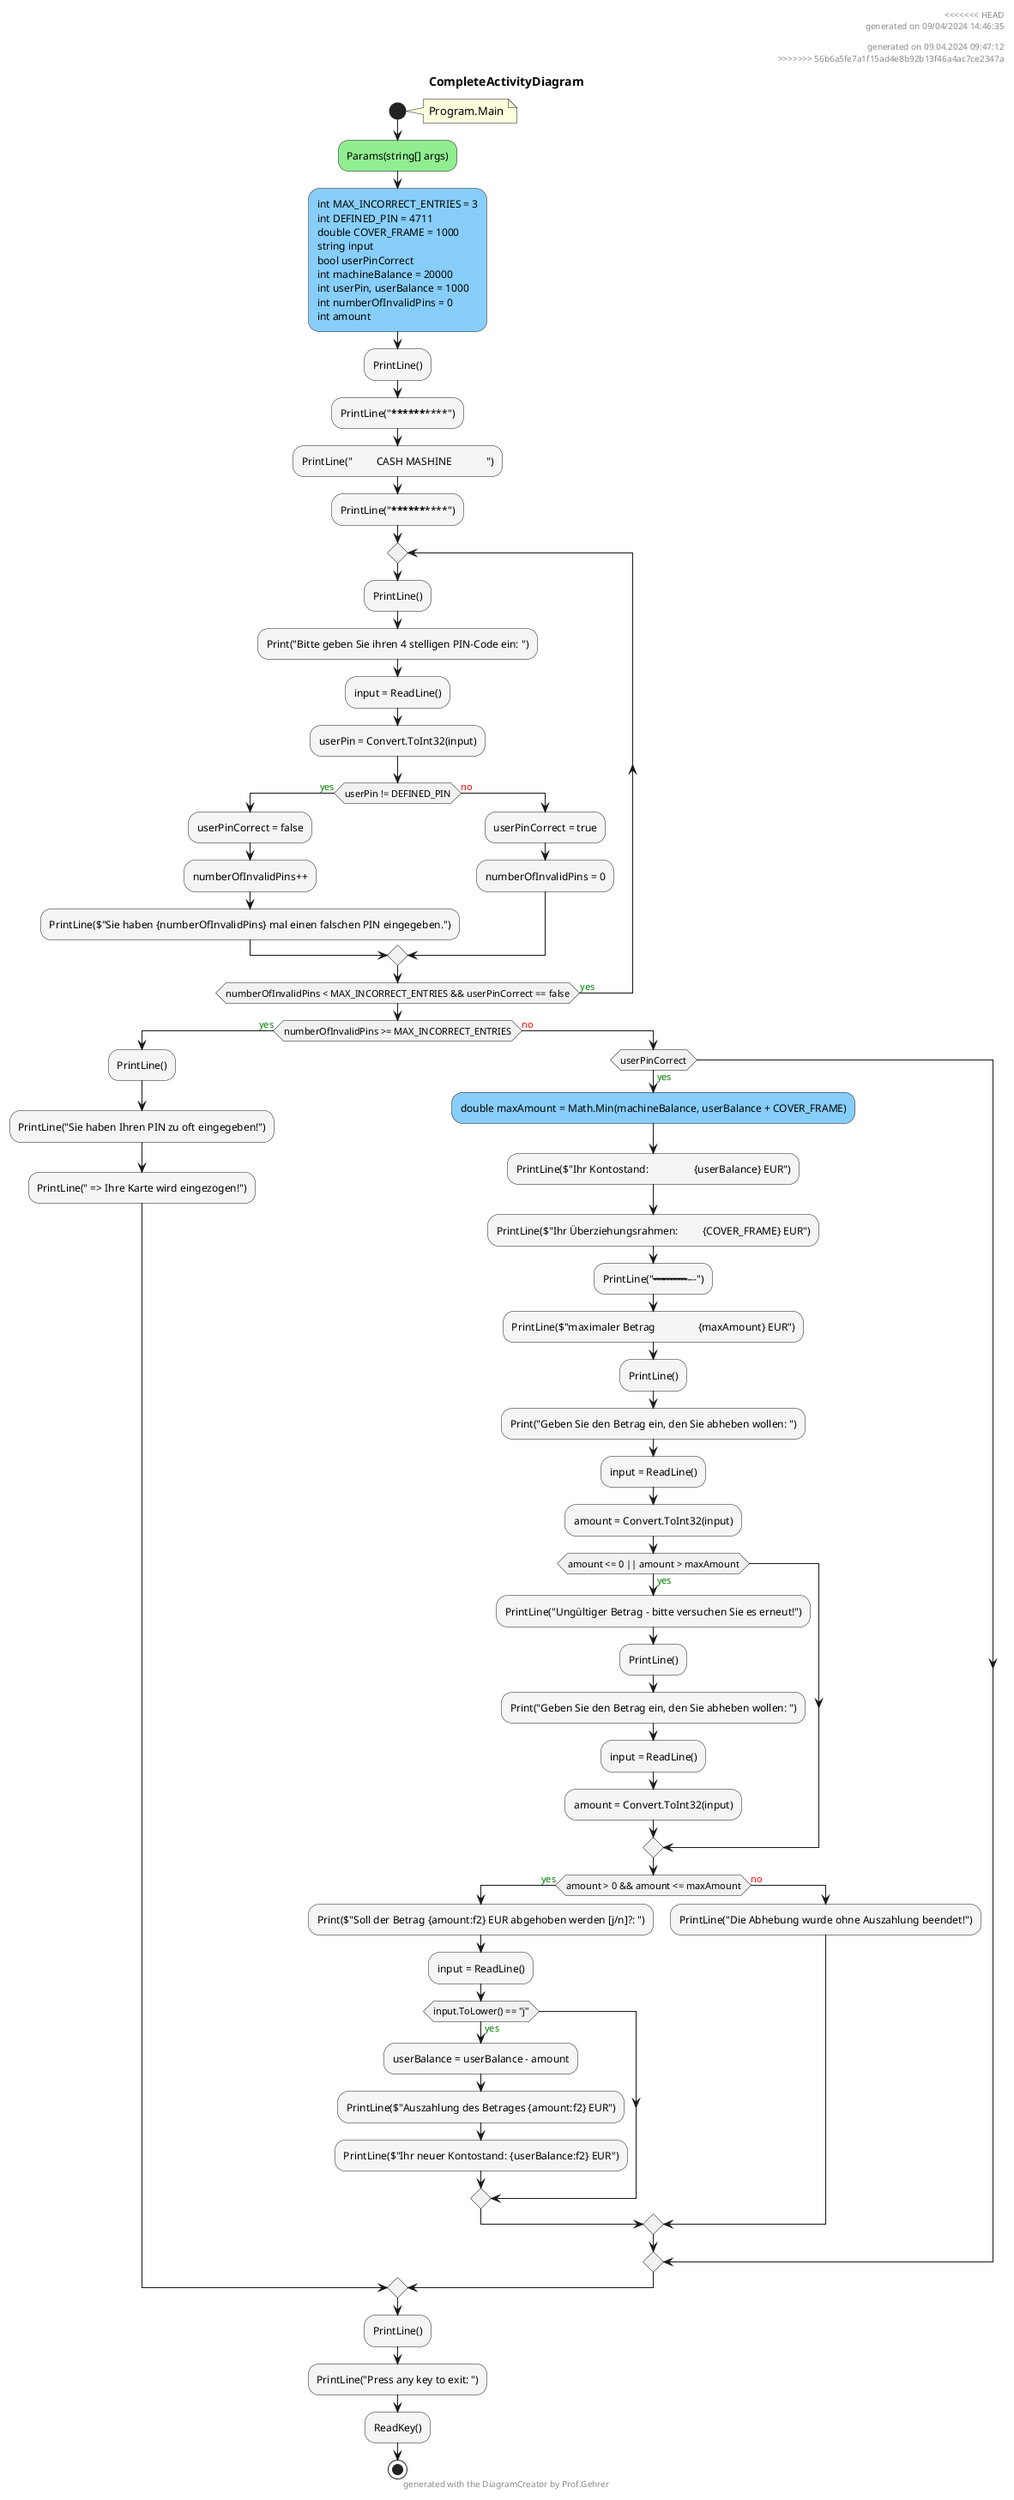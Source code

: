 @startuml CompleteActivityDiagram
header
<<<<<<< HEAD
generated on 09/04/2024 14:46:35
=======
generated on 09.04.2024 09:47:12
>>>>>>> 56b6a5fe7a1f15ad4e8b92b13f46a4ac7ce2347a
end header
title CompleteActivityDiagram
start
note right:  Program.Main
#LightGreen:Params(string[] args);
#LightSkyBlue:int MAX_INCORRECT_ENTRIES = 3\nint DEFINED_PIN = 4711\ndouble COVER_FRAME = 1000\nstring input\nbool userPinCorrect\nint machineBalance = 20000\nint userPin, userBalance = 1000\nint numberOfInvalidPins = 0\nint amount;
#WhiteSmoke:PrintLine();
#WhiteSmoke:PrintLine("**********************************");
#WhiteSmoke:PrintLine("         CASH MASHINE             ");
#WhiteSmoke:PrintLine("**********************************");
repeat
        #WhiteSmoke:PrintLine();
        #WhiteSmoke:Print("Bitte geben Sie ihren 4 stelligen PIN-Code ein: ");
        #WhiteSmoke:input = ReadLine();
        #WhiteSmoke:userPin = Convert.ToInt32(input);
        if (userPin != DEFINED_PIN) then (<color:green>yes)
                #WhiteSmoke:userPinCorrect = false;
                #WhiteSmoke:numberOfInvalidPins++;
                #WhiteSmoke:PrintLine($"Sie haben {numberOfInvalidPins} mal einen falschen PIN eingegeben.");
            else (<color:red>no)
                    #WhiteSmoke:userPinCorrect = true;
                    #WhiteSmoke:numberOfInvalidPins = 0;
        endif
repeat while (numberOfInvalidPins < MAX_INCORRECT_ENTRIES && userPinCorrect == false) is (<color:green>yes)
if (numberOfInvalidPins >= MAX_INCORRECT_ENTRIES) then (<color:green>yes)
        #WhiteSmoke:PrintLine();
        #WhiteSmoke:PrintLine("Sie haben Ihren PIN zu oft eingegeben!");
        #WhiteSmoke:PrintLine(" => Ihre Karte wird eingezogen!");
    else (<color:red>no)
        if (userPinCorrect) then (<color:green>yes)
                #LightSkyBlue:double maxAmount = Math.Min(machineBalance, userBalance + COVER_FRAME);
                #WhiteSmoke:PrintLine($"Ihr Kontostand:                 {userBalance} EUR");
                #WhiteSmoke:PrintLine($"Ihr Überziehungsrahmen:         {COVER_FRAME} EUR");
                #WhiteSmoke:PrintLine("-----------------------------------------------------");
                #WhiteSmoke:PrintLine($"maximaler Betrag                {maxAmount} EUR");
                #WhiteSmoke:PrintLine();
                #WhiteSmoke:Print("Geben Sie den Betrag ein, den Sie abheben wollen: ");
                #WhiteSmoke:input = ReadLine();
                #WhiteSmoke:amount = Convert.ToInt32(input);
                if (amount <= 0 || amount > maxAmount) then (<color:green>yes)
                        #WhiteSmoke:PrintLine("Ungültiger Betrag - bitte versuchen Sie es erneut!");
                        #WhiteSmoke:PrintLine();
                        #WhiteSmoke:Print("Geben Sie den Betrag ein, den Sie abheben wollen: ");
                        #WhiteSmoke:input = ReadLine();
                        #WhiteSmoke:amount = Convert.ToInt32(input);
                endif
                if (amount > 0 && amount <= maxAmount) then (<color:green>yes)
                        #WhiteSmoke:Print($"Soll der Betrag {amount:f2} EUR abgehoben werden [j/n]?: ");
                        #WhiteSmoke:input = ReadLine();
                        if (input.ToLower() == "j") then (<color:green>yes)
                                #WhiteSmoke:userBalance = userBalance - amount;
                                #WhiteSmoke:PrintLine($"Auszahlung des Betrages {amount:f2} EUR");
                                #WhiteSmoke:PrintLine($"Ihr neuer Kontostand: {userBalance:f2} EUR");
                        endif
                    else (<color:red>no)
                            #WhiteSmoke:PrintLine("Die Abhebung wurde ohne Auszahlung beendet!");
                endif
        endif
endif
#WhiteSmoke:PrintLine();
#WhiteSmoke:PrintLine("Press any key to exit: ");
#WhiteSmoke:ReadKey();
stop
footer
generated with the DiagramCreator by Prof.Gehrer
end footer
@enduml
